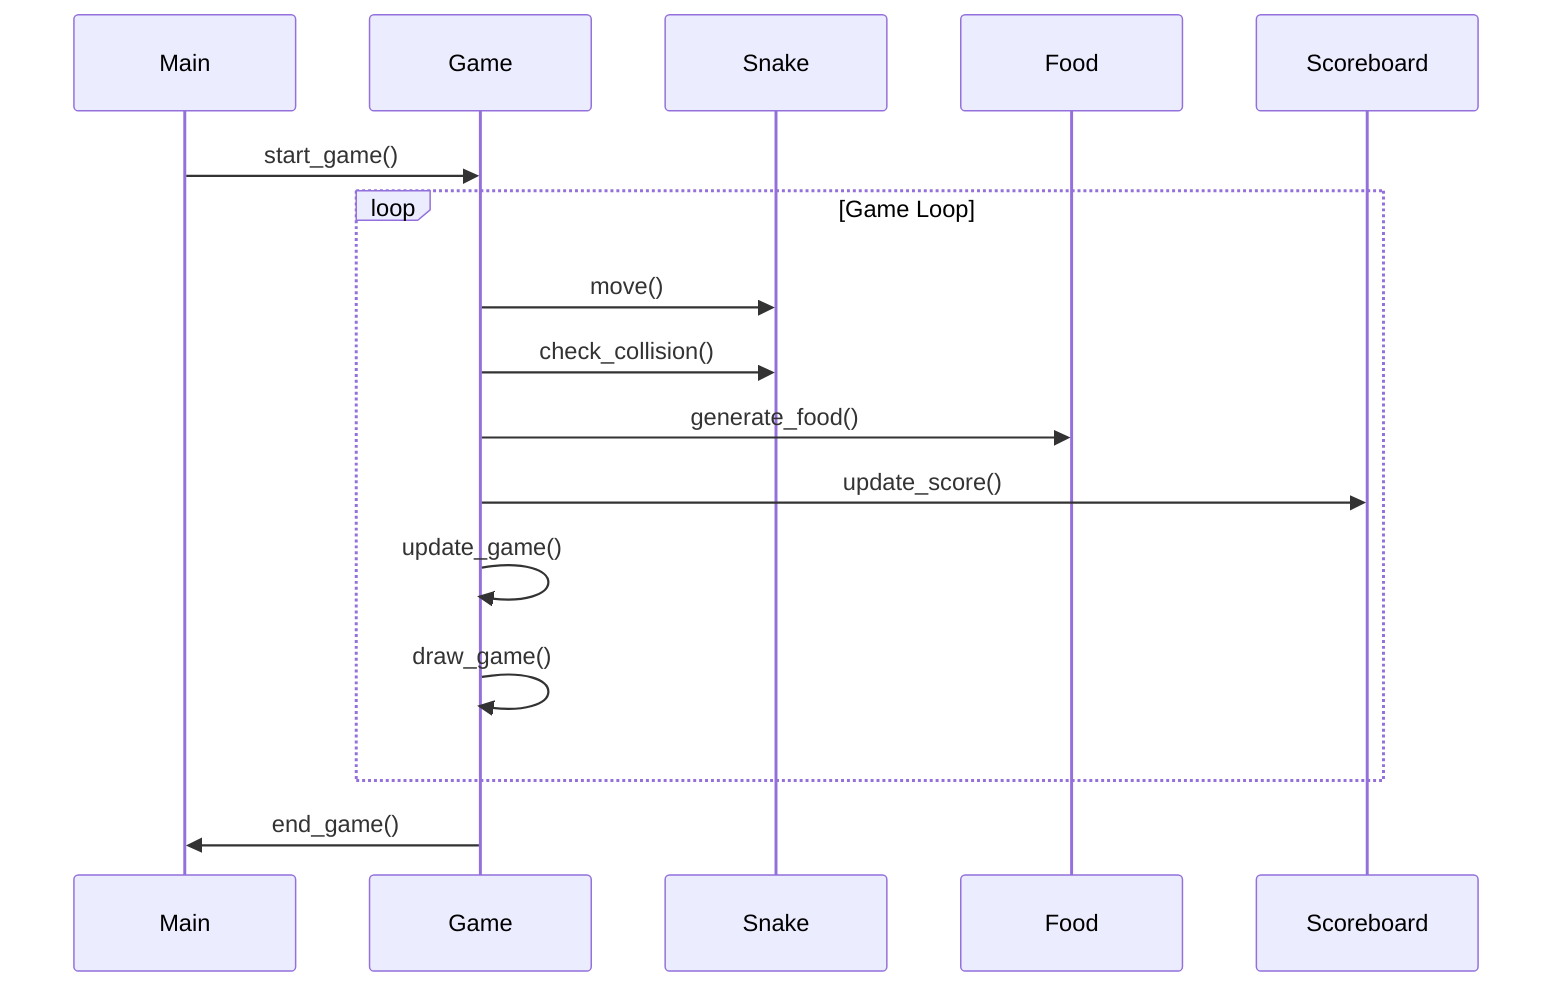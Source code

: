 sequenceDiagram
    participant M as Main
    participant G as Game
    participant S as Snake
    participant F as Food
    participant SB as Scoreboard
    M->>G: start_game()
    loop Game Loop
        G->>S: move()
        G->>S: check_collision()
        G->>F: generate_food()
        G->>SB: update_score()
        G->>G: update_game()
        G->>G: draw_game()
    end
    G->>M: end_game()